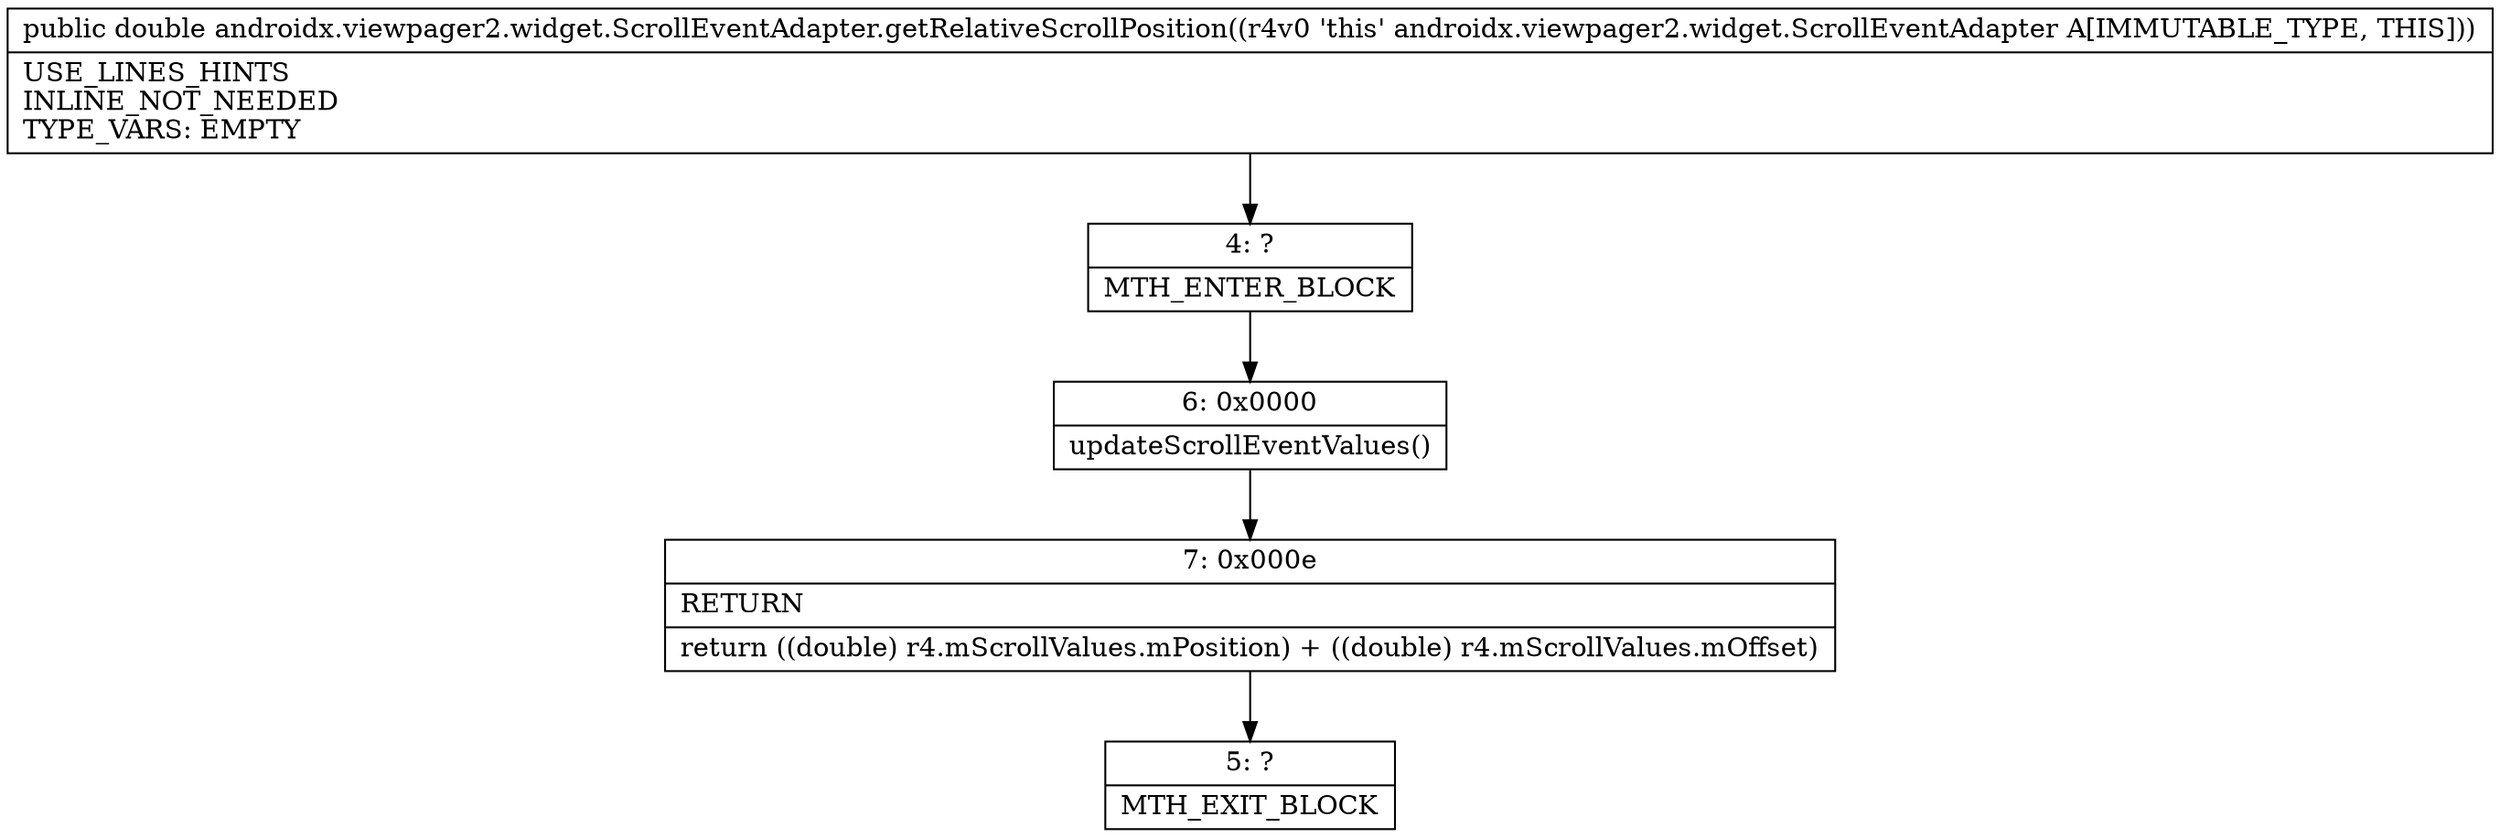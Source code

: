 digraph "CFG forandroidx.viewpager2.widget.ScrollEventAdapter.getRelativeScrollPosition()D" {
Node_4 [shape=record,label="{4\:\ ?|MTH_ENTER_BLOCK\l}"];
Node_6 [shape=record,label="{6\:\ 0x0000|updateScrollEventValues()\l}"];
Node_7 [shape=record,label="{7\:\ 0x000e|RETURN\l|return ((double) r4.mScrollValues.mPosition) + ((double) r4.mScrollValues.mOffset)\l}"];
Node_5 [shape=record,label="{5\:\ ?|MTH_EXIT_BLOCK\l}"];
MethodNode[shape=record,label="{public double androidx.viewpager2.widget.ScrollEventAdapter.getRelativeScrollPosition((r4v0 'this' androidx.viewpager2.widget.ScrollEventAdapter A[IMMUTABLE_TYPE, THIS]))  | USE_LINES_HINTS\lINLINE_NOT_NEEDED\lTYPE_VARS: EMPTY\l}"];
MethodNode -> Node_4;Node_4 -> Node_6;
Node_6 -> Node_7;
Node_7 -> Node_5;
}

